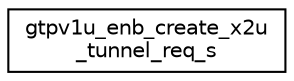 digraph "Graphical Class Hierarchy"
{
 // LATEX_PDF_SIZE
  edge [fontname="Helvetica",fontsize="10",labelfontname="Helvetica",labelfontsize="10"];
  node [fontname="Helvetica",fontsize="10",shape=record];
  rankdir="LR";
  Node0 [label="gtpv1u_enb_create_x2u\l_tunnel_req_s",height=0.2,width=0.4,color="black", fillcolor="white", style="filled",URL="$structgtpv1u__enb__create__x2u__tunnel__req__s.html",tooltip=" "];
}
